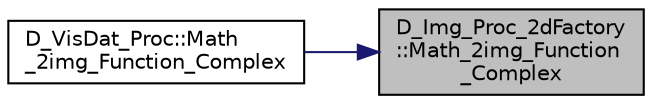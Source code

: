 digraph "D_Img_Proc_2dFactory::Math_2img_Function_Complex"
{
 // LATEX_PDF_SIZE
  edge [fontname="Helvetica",fontsize="10",labelfontname="Helvetica",labelfontsize="10"];
  node [fontname="Helvetica",fontsize="10",shape=record];
  rankdir="RL";
  Node1 [label="D_Img_Proc_2dFactory\l::Math_2img_Function\l_Complex",height=0.2,width=0.4,color="black", fillcolor="grey75", style="filled", fontcolor="black",tooltip=" "];
  Node1 -> Node2 [dir="back",color="midnightblue",fontsize="10",style="solid"];
  Node2 [label="D_VisDat_Proc::Math\l_2img_Function_Complex",height=0.2,width=0.4,color="black", fillcolor="white", style="filled",URL="$class_d___vis_dat___proc.html#a361ec2d00d517653eac5ea82b65e2333",tooltip=" "];
}
